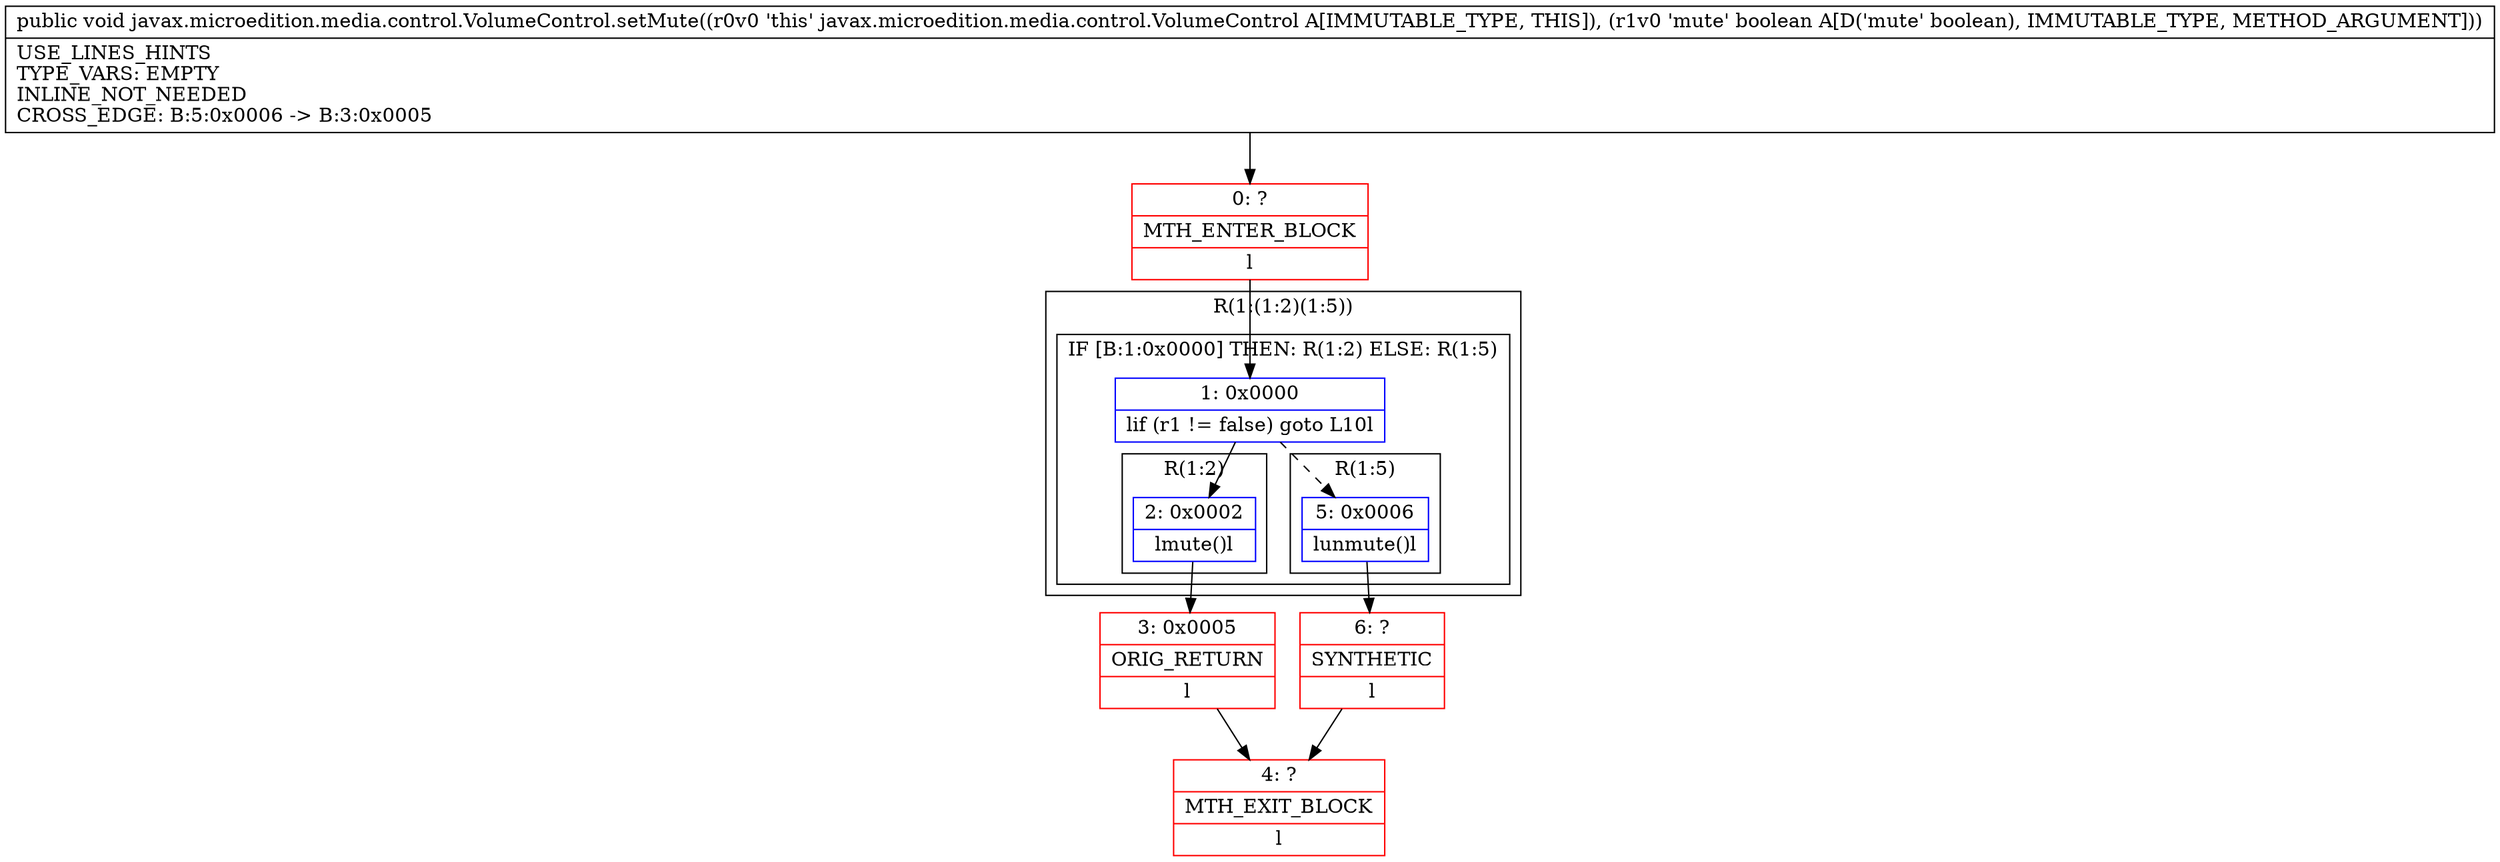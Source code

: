 digraph "CFG forjavax.microedition.media.control.VolumeControl.setMute(Z)V" {
subgraph cluster_Region_1139653907 {
label = "R(1:(1:2)(1:5))";
node [shape=record,color=blue];
subgraph cluster_IfRegion_1970037879 {
label = "IF [B:1:0x0000] THEN: R(1:2) ELSE: R(1:5)";
node [shape=record,color=blue];
Node_1 [shape=record,label="{1\:\ 0x0000|lif (r1 != false) goto L10l}"];
subgraph cluster_Region_437041182 {
label = "R(1:2)";
node [shape=record,color=blue];
Node_2 [shape=record,label="{2\:\ 0x0002|lmute()l}"];
}
subgraph cluster_Region_1484876772 {
label = "R(1:5)";
node [shape=record,color=blue];
Node_5 [shape=record,label="{5\:\ 0x0006|lunmute()l}"];
}
}
}
Node_0 [shape=record,color=red,label="{0\:\ ?|MTH_ENTER_BLOCK\l|l}"];
Node_3 [shape=record,color=red,label="{3\:\ 0x0005|ORIG_RETURN\l|l}"];
Node_4 [shape=record,color=red,label="{4\:\ ?|MTH_EXIT_BLOCK\l|l}"];
Node_6 [shape=record,color=red,label="{6\:\ ?|SYNTHETIC\l|l}"];
MethodNode[shape=record,label="{public void javax.microedition.media.control.VolumeControl.setMute((r0v0 'this' javax.microedition.media.control.VolumeControl A[IMMUTABLE_TYPE, THIS]), (r1v0 'mute' boolean A[D('mute' boolean), IMMUTABLE_TYPE, METHOD_ARGUMENT]))  | USE_LINES_HINTS\lTYPE_VARS: EMPTY\lINLINE_NOT_NEEDED\lCROSS_EDGE: B:5:0x0006 \-\> B:3:0x0005\l}"];
MethodNode -> Node_0;
Node_1 -> Node_2;
Node_1 -> Node_5[style=dashed];
Node_2 -> Node_3;
Node_5 -> Node_6;
Node_0 -> Node_1;
Node_3 -> Node_4;
Node_6 -> Node_4;
}

